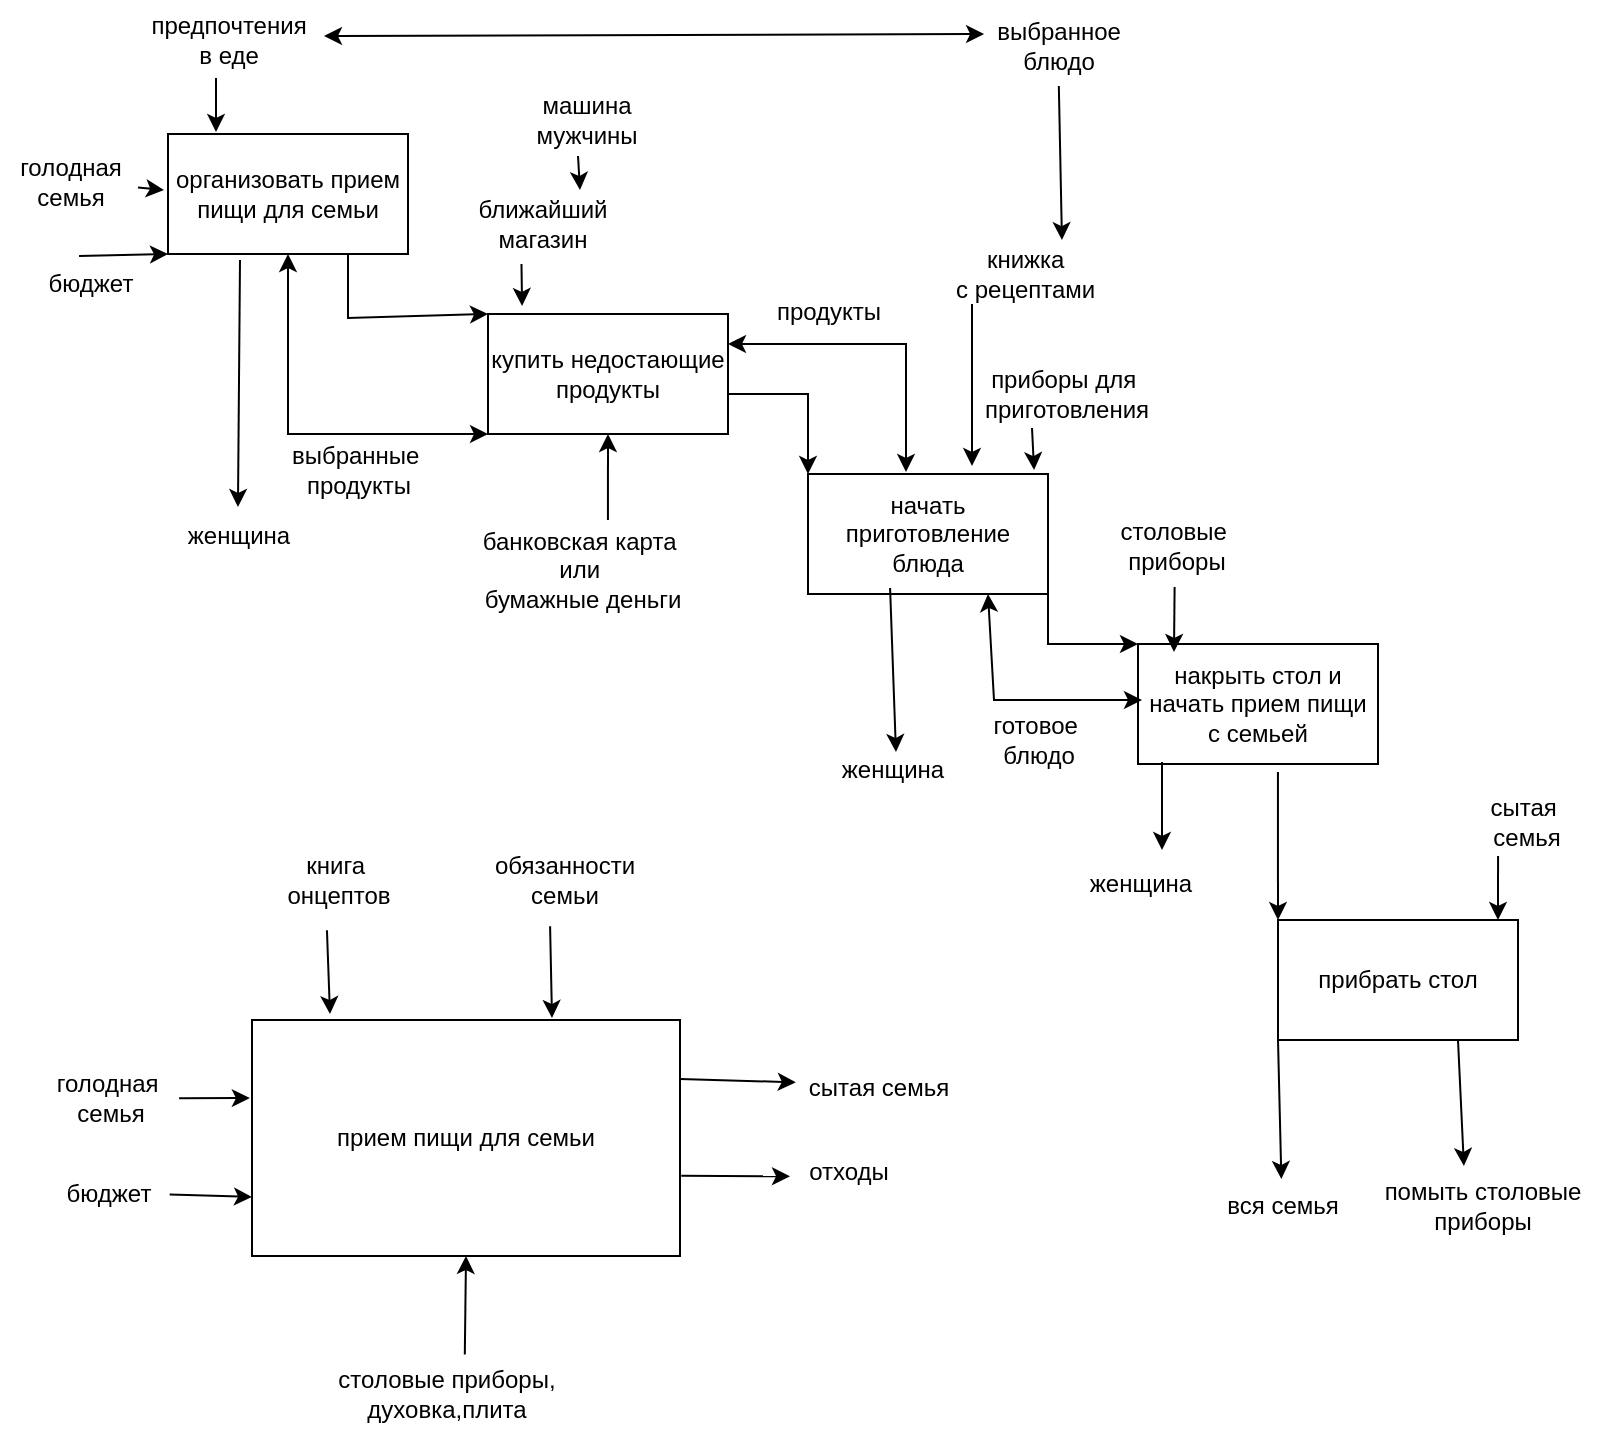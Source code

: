 <mxfile version="25.0.3">
  <diagram name="Страница — 1" id="hyrNnNCPwvGrasM0vbB1">
    <mxGraphModel dx="2514" dy="908" grid="0" gridSize="10" guides="1" tooltips="1" connect="1" arrows="1" fold="1" page="1" pageScale="1" pageWidth="827" pageHeight="1169" math="0" shadow="0">
      <root>
        <mxCell id="0" />
        <mxCell id="1" parent="0" />
        <mxCell id="ZJTuXpW1085Oz7KO1Jx3-1" value="организовать прием пищи для семьи" style="rounded=0;whiteSpace=wrap;html=1;" parent="1" vertex="1">
          <mxGeometry x="80" y="70" width="120" height="60" as="geometry" />
        </mxCell>
        <mxCell id="ZJTuXpW1085Oz7KO1Jx3-2" value="купить недостающие продукты" style="rounded=0;whiteSpace=wrap;html=1;" parent="1" vertex="1">
          <mxGeometry x="240" y="160" width="120" height="60" as="geometry" />
        </mxCell>
        <mxCell id="ZJTuXpW1085Oz7KO1Jx3-3" value="начать приготовление блюда" style="rounded=0;whiteSpace=wrap;html=1;" parent="1" vertex="1">
          <mxGeometry x="400" y="240" width="120" height="60" as="geometry" />
        </mxCell>
        <mxCell id="ZJTuXpW1085Oz7KO1Jx3-4" value="накрыть стол и начать прием пищи с семьей" style="rounded=0;whiteSpace=wrap;html=1;" parent="1" vertex="1">
          <mxGeometry x="565" y="325" width="120" height="60" as="geometry" />
        </mxCell>
        <mxCell id="ZJTuXpW1085Oz7KO1Jx3-5" value="прибрать стол" style="rounded=0;whiteSpace=wrap;html=1;" parent="1" vertex="1">
          <mxGeometry x="635" y="463" width="120" height="60" as="geometry" />
        </mxCell>
        <mxCell id="ZJTuXpW1085Oz7KO1Jx3-6" value="" style="endArrow=classic;html=1;rounded=0;" parent="1" edge="1">
          <mxGeometry width="50" height="50" relative="1" as="geometry">
            <mxPoint x="170" y="130" as="sourcePoint" />
            <mxPoint x="240" y="160" as="targetPoint" />
            <Array as="points">
              <mxPoint x="170" y="162" />
            </Array>
          </mxGeometry>
        </mxCell>
        <mxCell id="ZJTuXpW1085Oz7KO1Jx3-8" value="" style="endArrow=classic;html=1;rounded=0;entryX=0;entryY=0;entryDx=0;entryDy=0;" parent="1" target="ZJTuXpW1085Oz7KO1Jx3-3" edge="1">
          <mxGeometry width="50" height="50" relative="1" as="geometry">
            <mxPoint x="360" y="200" as="sourcePoint" />
            <mxPoint x="390" y="240" as="targetPoint" />
            <Array as="points">
              <mxPoint x="400" y="200" />
            </Array>
          </mxGeometry>
        </mxCell>
        <mxCell id="ZJTuXpW1085Oz7KO1Jx3-9" value="" style="endArrow=classic;html=1;rounded=0;entryX=0;entryY=0;entryDx=0;entryDy=0;exitX=1;exitY=1;exitDx=0;exitDy=0;" parent="1" source="ZJTuXpW1085Oz7KO1Jx3-3" target="ZJTuXpW1085Oz7KO1Jx3-4" edge="1">
          <mxGeometry width="50" height="50" relative="1" as="geometry">
            <mxPoint x="540" y="300" as="sourcePoint" />
            <mxPoint x="590" y="260" as="targetPoint" />
            <Array as="points">
              <mxPoint x="520" y="325" />
            </Array>
          </mxGeometry>
        </mxCell>
        <mxCell id="ZJTuXpW1085Oz7KO1Jx3-10" value="" style="endArrow=classic;html=1;rounded=0;entryX=0;entryY=0;entryDx=0;entryDy=0;exitX=0.583;exitY=1.067;exitDx=0;exitDy=0;exitPerimeter=0;" parent="1" source="ZJTuXpW1085Oz7KO1Jx3-4" target="ZJTuXpW1085Oz7KO1Jx3-5" edge="1">
          <mxGeometry width="50" height="50" relative="1" as="geometry">
            <mxPoint x="390" y="370" as="sourcePoint" />
            <mxPoint x="440" y="320" as="targetPoint" />
          </mxGeometry>
        </mxCell>
        <mxCell id="ZJTuXpW1085Oz7KO1Jx3-11" value="" style="endArrow=classic;html=1;rounded=0;entryX=0;entryY=1;entryDx=0;entryDy=0;exitX=0.429;exitY=0.033;exitDx=0;exitDy=0;exitPerimeter=0;" parent="1" source="ZJTuXpW1085Oz7KO1Jx3-13" target="ZJTuXpW1085Oz7KO1Jx3-1" edge="1">
          <mxGeometry width="50" height="50" relative="1" as="geometry">
            <mxPoint x="90" y="170" as="sourcePoint" />
            <mxPoint x="440" y="320" as="targetPoint" />
          </mxGeometry>
        </mxCell>
        <mxCell id="ZJTuXpW1085Oz7KO1Jx3-13" value="бюджет" style="text;html=1;align=center;verticalAlign=middle;resizable=0;points=[];autosize=1;strokeColor=none;fillColor=none;" parent="1" vertex="1">
          <mxGeometry x="5.5" y="130" width="70" height="30" as="geometry" />
        </mxCell>
        <mxCell id="ZJTuXpW1085Oz7KO1Jx3-14" value="предпочтения&lt;div&gt;в еде&lt;/div&gt;" style="text;html=1;align=center;verticalAlign=middle;resizable=0;points=[];autosize=1;strokeColor=none;fillColor=none;" parent="1" vertex="1">
          <mxGeometry x="60" y="3" width="100" height="40" as="geometry" />
        </mxCell>
        <mxCell id="ZJTuXpW1085Oz7KO1Jx3-15" value="" style="endArrow=classic;html=1;rounded=0;exitX=0.44;exitY=0.975;exitDx=0;exitDy=0;exitPerimeter=0;" parent="1" source="ZJTuXpW1085Oz7KO1Jx3-14" edge="1">
          <mxGeometry width="50" height="50" relative="1" as="geometry">
            <mxPoint x="390" y="-30" as="sourcePoint" />
            <mxPoint x="104" y="69" as="targetPoint" />
          </mxGeometry>
        </mxCell>
        <mxCell id="ZJTuXpW1085Oz7KO1Jx3-16" value="ближайший&lt;div&gt;магазин&lt;/div&gt;" style="text;html=1;align=center;verticalAlign=middle;resizable=0;points=[];autosize=1;strokeColor=none;fillColor=none;" parent="1" vertex="1">
          <mxGeometry x="222" y="95" width="90" height="40" as="geometry" />
        </mxCell>
        <mxCell id="ZJTuXpW1085Oz7KO1Jx3-17" value="" style="endArrow=classic;html=1;rounded=0;exitX=0.386;exitY=1;exitDx=0;exitDy=0;exitPerimeter=0;entryX=0.142;entryY=-0.067;entryDx=0;entryDy=0;entryPerimeter=0;" parent="1" source="ZJTuXpW1085Oz7KO1Jx3-16" target="ZJTuXpW1085Oz7KO1Jx3-2" edge="1">
          <mxGeometry width="50" height="50" relative="1" as="geometry">
            <mxPoint x="260" y="150" as="sourcePoint" />
            <mxPoint x="310" y="140" as="targetPoint" />
            <Array as="points" />
          </mxGeometry>
        </mxCell>
        <mxCell id="ZJTuXpW1085Oz7KO1Jx3-18" value="машина&lt;div&gt;мужчины&lt;/div&gt;" style="text;html=1;align=center;verticalAlign=middle;resizable=0;points=[];autosize=1;strokeColor=none;fillColor=none;" parent="1" vertex="1">
          <mxGeometry x="254" y="43" width="70" height="40" as="geometry" />
        </mxCell>
        <mxCell id="ZJTuXpW1085Oz7KO1Jx3-19" value="" style="endArrow=classic;html=1;rounded=0;exitX=0.443;exitY=0.95;exitDx=0;exitDy=0;exitPerimeter=0;entryX=0.711;entryY=0.075;entryDx=0;entryDy=0;entryPerimeter=0;" parent="1" source="ZJTuXpW1085Oz7KO1Jx3-18" target="ZJTuXpW1085Oz7KO1Jx3-16" edge="1">
          <mxGeometry width="50" height="50" relative="1" as="geometry">
            <mxPoint x="250" y="90" as="sourcePoint" />
            <mxPoint x="300" y="40" as="targetPoint" />
          </mxGeometry>
        </mxCell>
        <mxCell id="ZJTuXpW1085Oz7KO1Jx3-20" value="выбранные&amp;nbsp;&lt;div&gt;продукты&lt;/div&gt;" style="text;html=1;align=center;verticalAlign=middle;resizable=0;points=[];autosize=1;strokeColor=none;fillColor=none;rotation=0;" parent="1" vertex="1">
          <mxGeometry x="130" y="218" width="90" height="40" as="geometry" />
        </mxCell>
        <mxCell id="ZJTuXpW1085Oz7KO1Jx3-21" value="" style="endArrow=classic;startArrow=classic;html=1;rounded=0;entryX=0;entryY=1;entryDx=0;entryDy=0;exitX=0.5;exitY=1;exitDx=0;exitDy=0;" parent="1" source="ZJTuXpW1085Oz7KO1Jx3-1" target="ZJTuXpW1085Oz7KO1Jx3-2" edge="1">
          <mxGeometry width="50" height="50" relative="1" as="geometry">
            <mxPoint x="142" y="123" as="sourcePoint" />
            <mxPoint x="195" y="190" as="targetPoint" />
            <Array as="points">
              <mxPoint x="140" y="220" />
            </Array>
          </mxGeometry>
        </mxCell>
        <mxCell id="ZJTuXpW1085Oz7KO1Jx3-22" value="банковская карта&amp;nbsp;&lt;div&gt;или&amp;nbsp;&lt;/div&gt;&lt;div&gt;бумажные деньги&lt;/div&gt;" style="text;html=1;align=center;verticalAlign=middle;resizable=0;points=[];autosize=1;strokeColor=none;fillColor=none;" parent="1" vertex="1">
          <mxGeometry x="227" y="258" width="120" height="60" as="geometry" />
        </mxCell>
        <mxCell id="ZJTuXpW1085Oz7KO1Jx3-23" value="" style="endArrow=classic;html=1;rounded=0;exitX=0.608;exitY=0.083;exitDx=0;exitDy=0;exitPerimeter=0;" parent="1" source="ZJTuXpW1085Oz7KO1Jx3-22" edge="1">
          <mxGeometry width="50" height="50" relative="1" as="geometry">
            <mxPoint x="250" y="270" as="sourcePoint" />
            <mxPoint x="300" y="220" as="targetPoint" />
          </mxGeometry>
        </mxCell>
        <mxCell id="ZJTuXpW1085Oz7KO1Jx3-24" value="женщина" style="text;html=1;align=center;verticalAlign=middle;resizable=0;points=[];autosize=1;strokeColor=none;fillColor=none;" parent="1" vertex="1">
          <mxGeometry x="407" y="375" width="69" height="26" as="geometry" />
        </mxCell>
        <mxCell id="ZJTuXpW1085Oz7KO1Jx3-25" value="" style="endArrow=classic;html=1;rounded=0;entryX=0.536;entryY=0.154;entryDx=0;entryDy=0;entryPerimeter=0;exitX=0.342;exitY=0.95;exitDx=0;exitDy=0;exitPerimeter=0;" parent="1" source="ZJTuXpW1085Oz7KO1Jx3-3" target="ZJTuXpW1085Oz7KO1Jx3-24" edge="1">
          <mxGeometry width="50" height="50" relative="1" as="geometry">
            <mxPoint x="387" y="368" as="sourcePoint" />
            <mxPoint x="437" y="318" as="targetPoint" />
          </mxGeometry>
        </mxCell>
        <mxCell id="ZJTuXpW1085Oz7KO1Jx3-26" value="продукты" style="text;html=1;align=center;verticalAlign=middle;resizable=0;points=[];autosize=1;strokeColor=none;fillColor=none;rotation=0;" parent="1" vertex="1">
          <mxGeometry x="375" y="146" width="70" height="26" as="geometry" />
        </mxCell>
        <mxCell id="ZJTuXpW1085Oz7KO1Jx3-27" value="" style="endArrow=classic;startArrow=classic;html=1;rounded=0;exitX=1;exitY=0.25;exitDx=0;exitDy=0;" parent="1" source="ZJTuXpW1085Oz7KO1Jx3-2" edge="1">
          <mxGeometry width="50" height="50" relative="1" as="geometry">
            <mxPoint x="397" y="233" as="sourcePoint" />
            <mxPoint x="449" y="239" as="targetPoint" />
            <Array as="points">
              <mxPoint x="449" y="175" />
            </Array>
          </mxGeometry>
        </mxCell>
        <mxCell id="ZJTuXpW1085Oz7KO1Jx3-28" value="книжка&amp;nbsp;&lt;div&gt;с рецептами&amp;nbsp;&lt;/div&gt;" style="text;html=1;align=center;verticalAlign=middle;resizable=0;points=[];autosize=1;strokeColor=none;fillColor=none;" parent="1" vertex="1">
          <mxGeometry x="464" y="119" width="91" height="41" as="geometry" />
        </mxCell>
        <mxCell id="ZJTuXpW1085Oz7KO1Jx3-29" value="" style="endArrow=classic;html=1;rounded=0;" parent="1" edge="1">
          <mxGeometry width="50" height="50" relative="1" as="geometry">
            <mxPoint x="482" y="155" as="sourcePoint" />
            <mxPoint x="482" y="236" as="targetPoint" />
            <Array as="points" />
          </mxGeometry>
        </mxCell>
        <mxCell id="ZJTuXpW1085Oz7KO1Jx3-30" value="выбранное&lt;br&gt;блюдо" style="text;html=1;align=center;verticalAlign=middle;resizable=0;points=[];autosize=1;strokeColor=none;fillColor=none;" parent="1" vertex="1">
          <mxGeometry x="485" y="5" width="80" height="41" as="geometry" />
        </mxCell>
        <mxCell id="ZJTuXpW1085Oz7KO1Jx3-31" value="" style="endArrow=classic;html=1;rounded=0;entryX=0.692;entryY=0.098;entryDx=0;entryDy=0;entryPerimeter=0;" parent="1" source="ZJTuXpW1085Oz7KO1Jx3-30" target="ZJTuXpW1085Oz7KO1Jx3-28" edge="1">
          <mxGeometry width="50" height="50" relative="1" as="geometry">
            <mxPoint x="601" y="157" as="sourcePoint" />
            <mxPoint x="651" y="107" as="targetPoint" />
          </mxGeometry>
        </mxCell>
        <mxCell id="ZJTuXpW1085Oz7KO1Jx3-32" value="" style="endArrow=classic;startArrow=classic;html=1;rounded=0;entryX=0.038;entryY=0.366;entryDx=0;entryDy=0;entryPerimeter=0;exitX=0.98;exitY=0.45;exitDx=0;exitDy=0;exitPerimeter=0;" parent="1" source="ZJTuXpW1085Oz7KO1Jx3-14" target="ZJTuXpW1085Oz7KO1Jx3-30" edge="1">
          <mxGeometry width="50" height="50" relative="1" as="geometry">
            <mxPoint x="417" y="76" as="sourcePoint" />
            <mxPoint x="467" y="26" as="targetPoint" />
            <Array as="points" />
          </mxGeometry>
        </mxCell>
        <mxCell id="ZJTuXpW1085Oz7KO1Jx3-33" value="приборы для&amp;nbsp;&lt;div&gt;приготовления&lt;/div&gt;" style="text;html=1;align=center;verticalAlign=middle;resizable=0;points=[];autosize=1;strokeColor=none;fillColor=none;" parent="1" vertex="1">
          <mxGeometry x="479" y="179" width="100" height="41" as="geometry" />
        </mxCell>
        <mxCell id="ZJTuXpW1085Oz7KO1Jx3-34" value="" style="endArrow=classic;html=1;rounded=0;exitX=0.33;exitY=0.927;exitDx=0;exitDy=0;exitPerimeter=0;entryX=0.942;entryY=-0.033;entryDx=0;entryDy=0;entryPerimeter=0;" parent="1" source="ZJTuXpW1085Oz7KO1Jx3-33" target="ZJTuXpW1085Oz7KO1Jx3-3" edge="1">
          <mxGeometry width="50" height="50" relative="1" as="geometry">
            <mxPoint x="530" y="285" as="sourcePoint" />
            <mxPoint x="525" y="245" as="targetPoint" />
          </mxGeometry>
        </mxCell>
        <mxCell id="ZJTuXpW1085Oz7KO1Jx3-35" value="женщина" style="text;html=1;align=center;verticalAlign=middle;resizable=0;points=[];autosize=1;strokeColor=none;fillColor=none;" parent="1" vertex="1">
          <mxGeometry x="80" y="258" width="69" height="26" as="geometry" />
        </mxCell>
        <mxCell id="ZJTuXpW1085Oz7KO1Jx3-36" value="" style="endArrow=classic;html=1;rounded=0;entryX=0.507;entryY=-0.058;entryDx=0;entryDy=0;entryPerimeter=0;" parent="1" target="ZJTuXpW1085Oz7KO1Jx3-35" edge="1">
          <mxGeometry width="50" height="50" relative="1" as="geometry">
            <mxPoint x="116" y="133" as="sourcePoint" />
            <mxPoint x="116" y="204" as="targetPoint" />
          </mxGeometry>
        </mxCell>
        <mxCell id="ZJTuXpW1085Oz7KO1Jx3-37" value="женщина" style="text;html=1;align=center;verticalAlign=middle;resizable=0;points=[];autosize=1;strokeColor=none;fillColor=none;" parent="1" vertex="1">
          <mxGeometry x="531" y="432" width="69" height="26" as="geometry" />
        </mxCell>
        <mxCell id="ZJTuXpW1085Oz7KO1Jx3-38" value="" style="endArrow=classic;html=1;rounded=0;exitX=0.1;exitY=0.983;exitDx=0;exitDy=0;exitPerimeter=0;" parent="1" source="ZJTuXpW1085Oz7KO1Jx3-4" edge="1">
          <mxGeometry width="50" height="50" relative="1" as="geometry">
            <mxPoint x="536" y="453" as="sourcePoint" />
            <mxPoint x="577" y="428" as="targetPoint" />
          </mxGeometry>
        </mxCell>
        <mxCell id="ZJTuXpW1085Oz7KO1Jx3-39" value="столовые&amp;nbsp;&lt;div&gt;приборы&lt;/div&gt;" style="text;html=1;align=center;verticalAlign=middle;resizable=0;points=[];autosize=1;strokeColor=none;fillColor=none;" parent="1" vertex="1">
          <mxGeometry x="546" y="255.5" width="75" height="41" as="geometry" />
        </mxCell>
        <mxCell id="ZJTuXpW1085Oz7KO1Jx3-40" value="" style="endArrow=classic;html=1;rounded=0;" parent="1" source="ZJTuXpW1085Oz7KO1Jx3-39" edge="1">
          <mxGeometry width="50" height="50" relative="1" as="geometry">
            <mxPoint x="634" y="320" as="sourcePoint" />
            <mxPoint x="583" y="329" as="targetPoint" />
          </mxGeometry>
        </mxCell>
        <mxCell id="ZJTuXpW1085Oz7KO1Jx3-41" value="готовое&amp;nbsp;&lt;div&gt;блюдо&lt;/div&gt;" style="text;html=1;align=center;verticalAlign=middle;resizable=0;points=[];autosize=1;strokeColor=none;fillColor=none;" parent="1" vertex="1">
          <mxGeometry x="483" y="352" width="63" height="41" as="geometry" />
        </mxCell>
        <mxCell id="ZJTuXpW1085Oz7KO1Jx3-42" value="" style="endArrow=classic;startArrow=classic;html=1;rounded=0;exitX=0.75;exitY=1;exitDx=0;exitDy=0;" parent="1" source="ZJTuXpW1085Oz7KO1Jx3-3" edge="1">
          <mxGeometry width="50" height="50" relative="1" as="geometry">
            <mxPoint x="472" y="371" as="sourcePoint" />
            <mxPoint x="567" y="353" as="targetPoint" />
            <Array as="points">
              <mxPoint x="493" y="353" />
            </Array>
          </mxGeometry>
        </mxCell>
        <mxCell id="ZJTuXpW1085Oz7KO1Jx3-44" value="вся семья" style="text;html=1;align=center;verticalAlign=middle;resizable=0;points=[];autosize=1;strokeColor=none;fillColor=none;" parent="1" vertex="1">
          <mxGeometry x="600" y="592.5" width="74" height="26" as="geometry" />
        </mxCell>
        <mxCell id="ZJTuXpW1085Oz7KO1Jx3-45" value="" style="endArrow=classic;html=1;rounded=0;exitX=0;exitY=1;exitDx=0;exitDy=0;" parent="1" source="ZJTuXpW1085Oz7KO1Jx3-5" target="ZJTuXpW1085Oz7KO1Jx3-44" edge="1">
          <mxGeometry width="50" height="50" relative="1" as="geometry">
            <mxPoint x="649" y="592" as="sourcePoint" />
            <mxPoint x="699" y="542" as="targetPoint" />
          </mxGeometry>
        </mxCell>
        <mxCell id="ZJTuXpW1085Oz7KO1Jx3-46" value="помыть столовые&lt;div&gt;приборы&lt;/div&gt;" style="text;html=1;align=center;verticalAlign=middle;resizable=0;points=[];autosize=1;strokeColor=none;fillColor=none;" parent="1" vertex="1">
          <mxGeometry x="679" y="585" width="116" height="41" as="geometry" />
        </mxCell>
        <mxCell id="ZJTuXpW1085Oz7KO1Jx3-47" value="" style="endArrow=classic;html=1;rounded=0;entryX=0.422;entryY=0.024;entryDx=0;entryDy=0;entryPerimeter=0;exitX=0.75;exitY=1;exitDx=0;exitDy=0;" parent="1" source="ZJTuXpW1085Oz7KO1Jx3-5" target="ZJTuXpW1085Oz7KO1Jx3-46" edge="1">
          <mxGeometry width="50" height="50" relative="1" as="geometry">
            <mxPoint x="698" y="601" as="sourcePoint" />
            <mxPoint x="748" y="551" as="targetPoint" />
          </mxGeometry>
        </mxCell>
        <mxCell id="ZJTuXpW1085Oz7KO1Jx3-48" value="голодная&lt;div&gt;семья&lt;/div&gt;" style="text;html=1;align=center;verticalAlign=middle;resizable=0;points=[];autosize=1;strokeColor=none;fillColor=none;" parent="1" vertex="1">
          <mxGeometry x="-4" y="73" width="69" height="41" as="geometry" />
        </mxCell>
        <mxCell id="ZJTuXpW1085Oz7KO1Jx3-49" value="" style="endArrow=classic;html=1;rounded=0;" parent="1" source="ZJTuXpW1085Oz7KO1Jx3-48" edge="1">
          <mxGeometry width="50" height="50" relative="1" as="geometry">
            <mxPoint x="28" y="148" as="sourcePoint" />
            <mxPoint x="78" y="98" as="targetPoint" />
          </mxGeometry>
        </mxCell>
        <mxCell id="ZJTuXpW1085Oz7KO1Jx3-50" value="сытая&amp;nbsp;&lt;div&gt;семья&lt;/div&gt;" style="text;html=1;align=center;verticalAlign=middle;resizable=0;points=[];autosize=1;strokeColor=none;fillColor=none;" parent="1" vertex="1">
          <mxGeometry x="731" y="393" width="55" height="41" as="geometry" />
        </mxCell>
        <mxCell id="ZJTuXpW1085Oz7KO1Jx3-51" value="" style="endArrow=classic;html=1;rounded=0;exitX=0.255;exitY=0.927;exitDx=0;exitDy=0;exitPerimeter=0;" parent="1" source="ZJTuXpW1085Oz7KO1Jx3-50" edge="1">
          <mxGeometry width="50" height="50" relative="1" as="geometry">
            <mxPoint x="695" y="461" as="sourcePoint" />
            <mxPoint x="745" y="463" as="targetPoint" />
          </mxGeometry>
        </mxCell>
        <mxCell id="G-nGF0yPZaQEnjm6_nAn-1" value="прием пищи для семьи" style="rounded=0;whiteSpace=wrap;html=1;" vertex="1" parent="1">
          <mxGeometry x="122" y="513" width="214" height="118" as="geometry" />
        </mxCell>
        <mxCell id="G-nGF0yPZaQEnjm6_nAn-3" value="бюджет" style="text;html=1;align=center;verticalAlign=middle;resizable=0;points=[];autosize=1;strokeColor=none;fillColor=none;" vertex="1" parent="1">
          <mxGeometry x="20" y="587" width="60" height="26" as="geometry" />
        </mxCell>
        <mxCell id="G-nGF0yPZaQEnjm6_nAn-4" value="голодная&amp;nbsp;&lt;div&gt;семья&lt;/div&gt;" style="text;html=1;align=center;verticalAlign=middle;resizable=0;points=[];autosize=1;strokeColor=none;fillColor=none;" vertex="1" parent="1">
          <mxGeometry x="15" y="531" width="72" height="41" as="geometry" />
        </mxCell>
        <mxCell id="G-nGF0yPZaQEnjm6_nAn-5" value="книга&amp;nbsp;&lt;div&gt;онцептов&lt;/div&gt;" style="text;html=1;align=center;verticalAlign=middle;resizable=0;points=[];autosize=1;strokeColor=none;fillColor=none;" vertex="1" parent="1">
          <mxGeometry x="130" y="422" width="70" height="41" as="geometry" />
        </mxCell>
        <mxCell id="G-nGF0yPZaQEnjm6_nAn-6" value="обязанности&lt;div&gt;семьи&lt;/div&gt;" style="text;html=1;align=center;verticalAlign=middle;resizable=0;points=[];autosize=1;strokeColor=none;fillColor=none;" vertex="1" parent="1">
          <mxGeometry x="234" y="422" width="88" height="41" as="geometry" />
        </mxCell>
        <mxCell id="G-nGF0yPZaQEnjm6_nAn-7" value="столовые приборы,&lt;div&gt;духовка,плита&lt;/div&gt;" style="text;html=1;align=center;verticalAlign=middle;resizable=0;points=[];autosize=1;strokeColor=none;fillColor=none;" vertex="1" parent="1">
          <mxGeometry x="155" y="679" width="127" height="41" as="geometry" />
        </mxCell>
        <mxCell id="G-nGF0yPZaQEnjm6_nAn-8" value="сытая семья" style="text;html=1;align=center;verticalAlign=middle;resizable=0;points=[];autosize=1;strokeColor=none;fillColor=none;" vertex="1" parent="1">
          <mxGeometry x="391" y="534" width="88" height="26" as="geometry" />
        </mxCell>
        <mxCell id="G-nGF0yPZaQEnjm6_nAn-9" value="отходы" style="text;html=1;align=center;verticalAlign=middle;resizable=0;points=[];autosize=1;strokeColor=none;fillColor=none;" vertex="1" parent="1">
          <mxGeometry x="391" y="576" width="58" height="26" as="geometry" />
        </mxCell>
        <mxCell id="G-nGF0yPZaQEnjm6_nAn-10" value="" style="endArrow=classic;html=1;rounded=0;entryX=0;entryY=0.75;entryDx=0;entryDy=0;exitX=1.014;exitY=0.511;exitDx=0;exitDy=0;exitPerimeter=0;" edge="1" parent="1" source="G-nGF0yPZaQEnjm6_nAn-3" target="G-nGF0yPZaQEnjm6_nAn-1">
          <mxGeometry width="50" height="50" relative="1" as="geometry">
            <mxPoint x="168" y="644" as="sourcePoint" />
            <mxPoint x="218" y="594" as="targetPoint" />
          </mxGeometry>
        </mxCell>
        <mxCell id="G-nGF0yPZaQEnjm6_nAn-11" value="" style="endArrow=classic;html=1;rounded=0;entryX=-0.005;entryY=0.331;entryDx=0;entryDy=0;entryPerimeter=0;exitX=0.98;exitY=0.514;exitDx=0;exitDy=0;exitPerimeter=0;" edge="1" parent="1" source="G-nGF0yPZaQEnjm6_nAn-4" target="G-nGF0yPZaQEnjm6_nAn-1">
          <mxGeometry width="50" height="50" relative="1" as="geometry">
            <mxPoint x="168" y="644" as="sourcePoint" />
            <mxPoint x="218" y="594" as="targetPoint" />
          </mxGeometry>
        </mxCell>
        <mxCell id="G-nGF0yPZaQEnjm6_nAn-12" value="" style="endArrow=classic;html=1;rounded=0;exitX=0.421;exitY=1.125;exitDx=0;exitDy=0;exitPerimeter=0;" edge="1" parent="1" source="G-nGF0yPZaQEnjm6_nAn-5">
          <mxGeometry width="50" height="50" relative="1" as="geometry">
            <mxPoint x="456" y="425" as="sourcePoint" />
            <mxPoint x="161" y="510" as="targetPoint" />
            <Array as="points" />
          </mxGeometry>
        </mxCell>
        <mxCell id="G-nGF0yPZaQEnjm6_nAn-13" value="" style="endArrow=classic;html=1;rounded=0;exitX=0.421;exitY=1.076;exitDx=0;exitDy=0;exitPerimeter=0;" edge="1" parent="1" source="G-nGF0yPZaQEnjm6_nAn-6">
          <mxGeometry width="50" height="50" relative="1" as="geometry">
            <mxPoint x="456" y="425" as="sourcePoint" />
            <mxPoint x="272" y="512" as="targetPoint" />
          </mxGeometry>
        </mxCell>
        <mxCell id="G-nGF0yPZaQEnjm6_nAn-14" value="" style="endArrow=classic;html=1;rounded=0;entryX=0.5;entryY=1;entryDx=0;entryDy=0;exitX=0.578;exitY=0.03;exitDx=0;exitDy=0;exitPerimeter=0;" edge="1" parent="1" source="G-nGF0yPZaQEnjm6_nAn-7" target="G-nGF0yPZaQEnjm6_nAn-1">
          <mxGeometry width="50" height="50" relative="1" as="geometry">
            <mxPoint x="456" y="425" as="sourcePoint" />
            <mxPoint x="506" y="375" as="targetPoint" />
          </mxGeometry>
        </mxCell>
        <mxCell id="G-nGF0yPZaQEnjm6_nAn-16" value="" style="endArrow=classic;html=1;rounded=0;entryX=0.033;entryY=0.391;entryDx=0;entryDy=0;entryPerimeter=0;exitX=1;exitY=0.25;exitDx=0;exitDy=0;" edge="1" parent="1" source="G-nGF0yPZaQEnjm6_nAn-1" target="G-nGF0yPZaQEnjm6_nAn-8">
          <mxGeometry width="50" height="50" relative="1" as="geometry">
            <mxPoint x="334" y="536" as="sourcePoint" />
            <mxPoint x="375" y="537" as="targetPoint" />
          </mxGeometry>
        </mxCell>
        <mxCell id="G-nGF0yPZaQEnjm6_nAn-17" value="" style="endArrow=classic;html=1;rounded=0;exitX=1.003;exitY=0.66;exitDx=0;exitDy=0;exitPerimeter=0;entryX=0;entryY=0.584;entryDx=0;entryDy=0;entryPerimeter=0;" edge="1" parent="1" source="G-nGF0yPZaQEnjm6_nAn-1" target="G-nGF0yPZaQEnjm6_nAn-9">
          <mxGeometry width="50" height="50" relative="1" as="geometry">
            <mxPoint x="343" y="642.5" as="sourcePoint" />
            <mxPoint x="393" y="588" as="targetPoint" />
          </mxGeometry>
        </mxCell>
      </root>
    </mxGraphModel>
  </diagram>
</mxfile>
